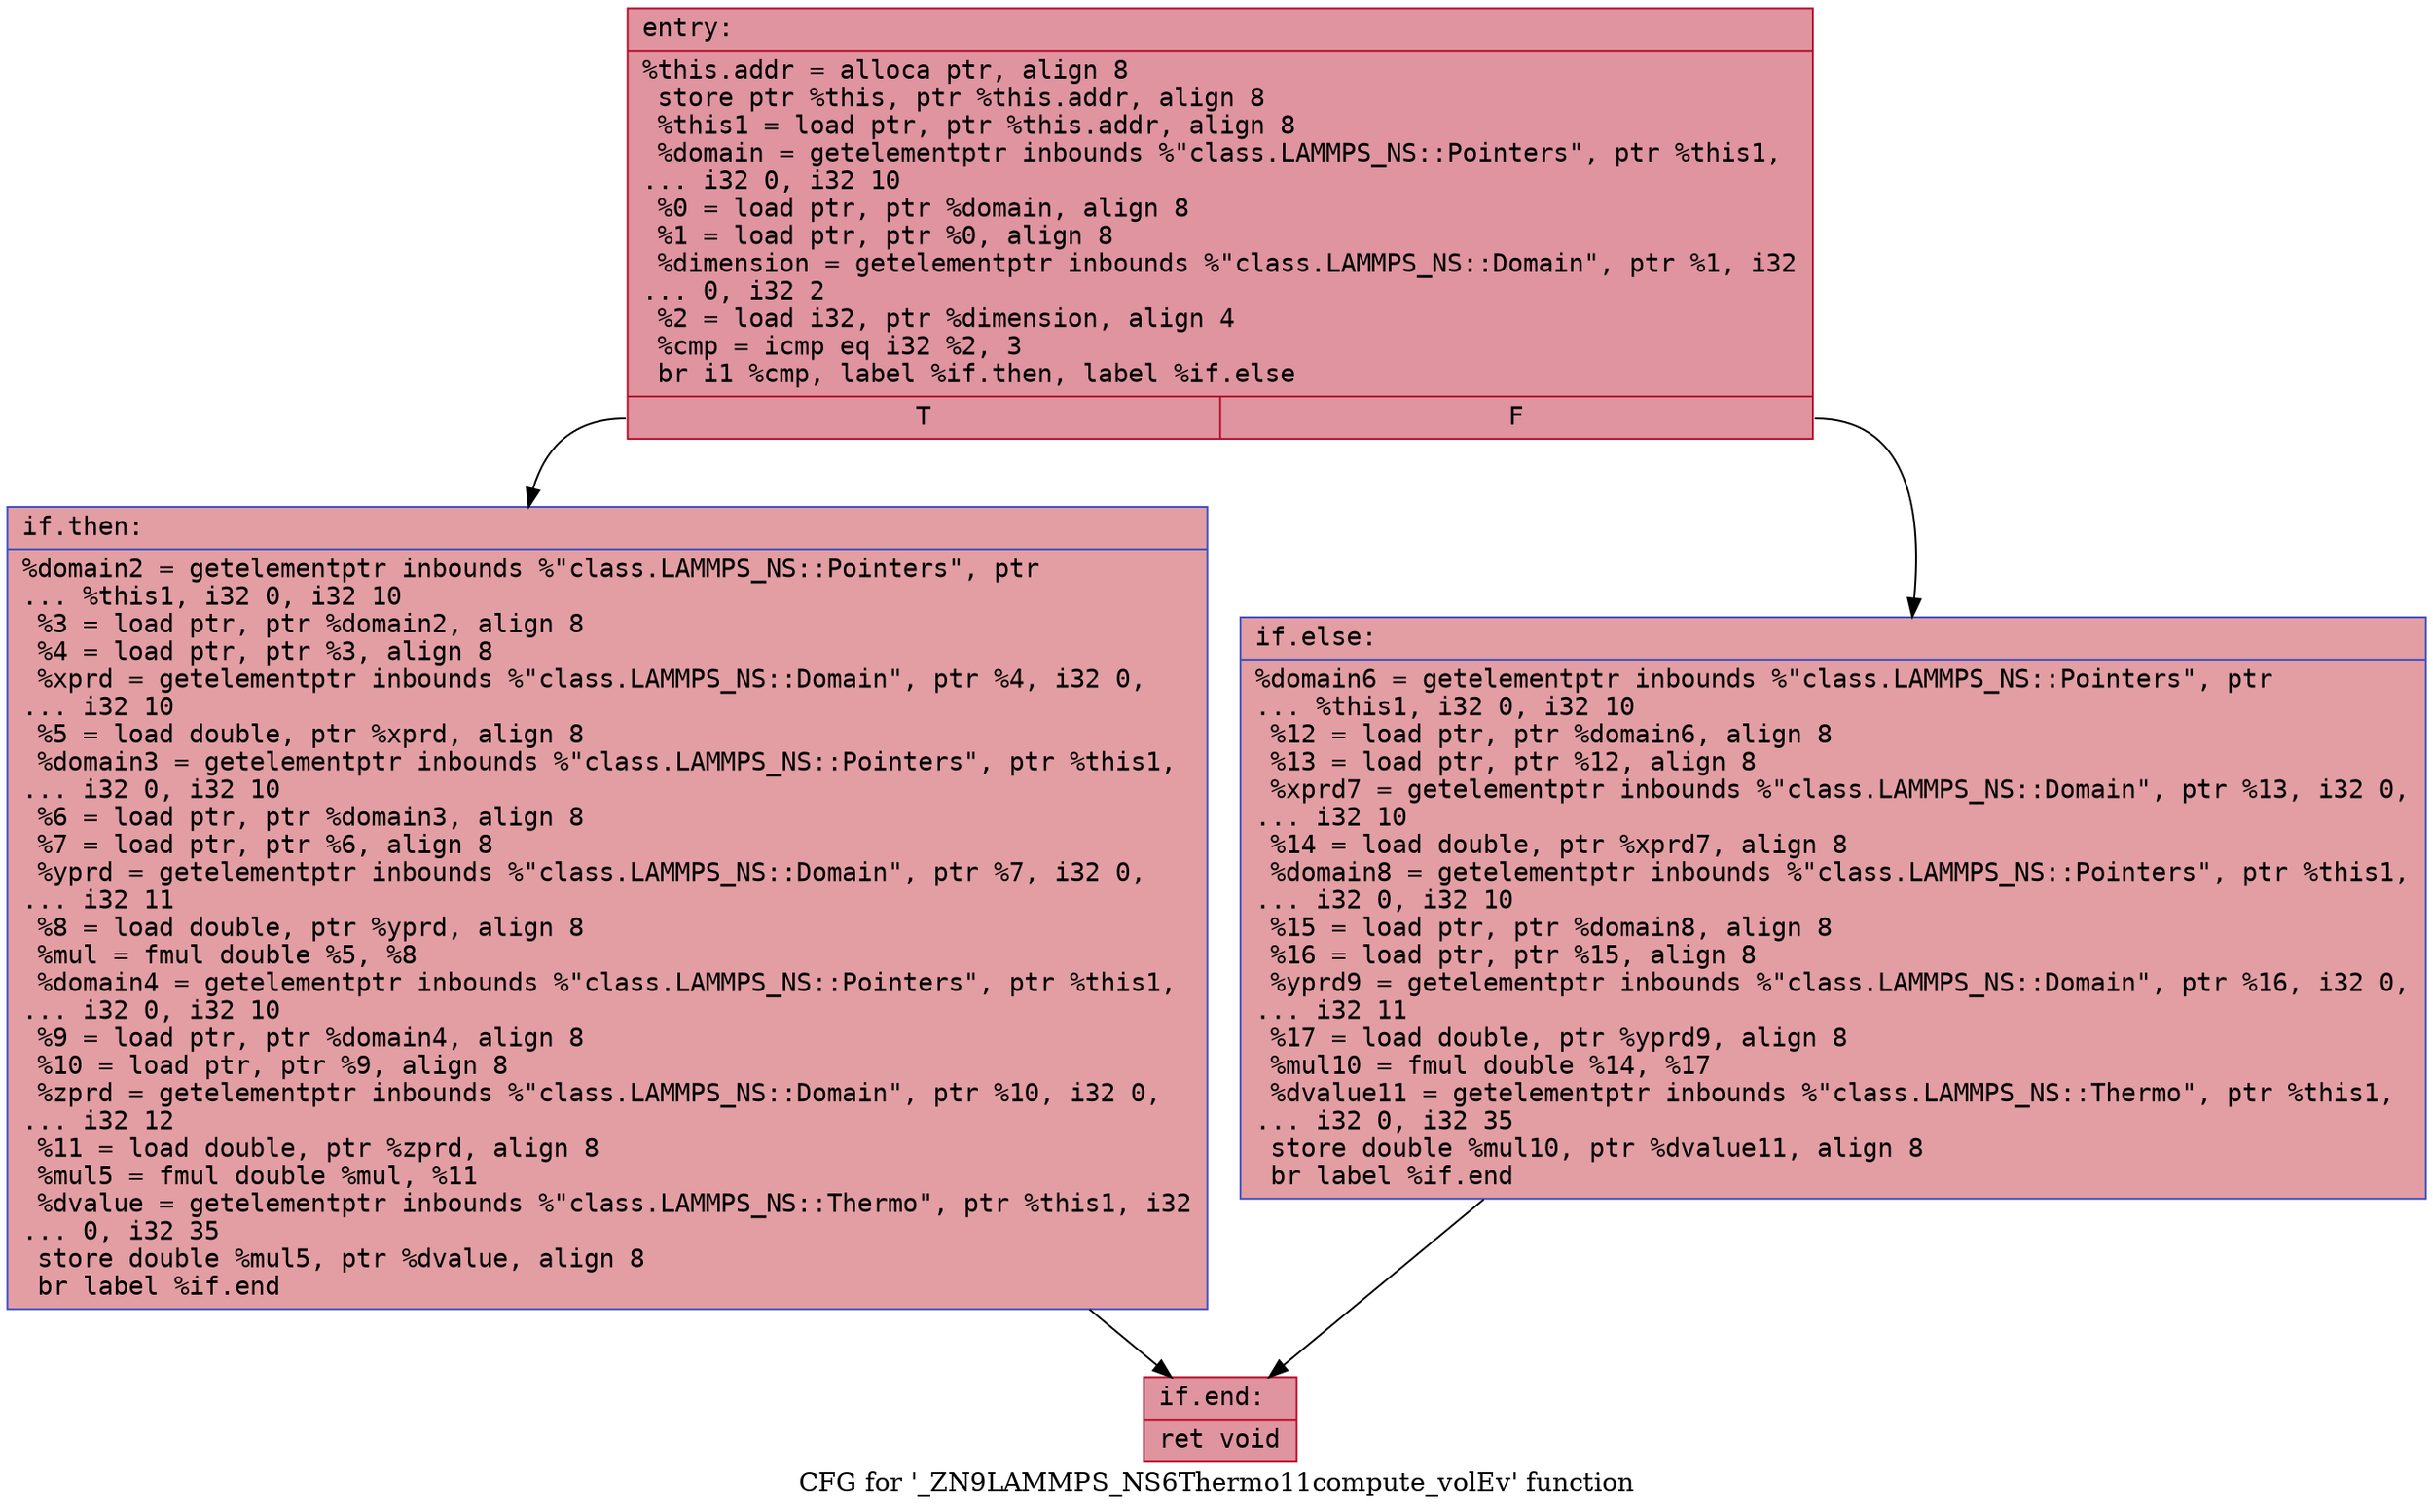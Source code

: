 digraph "CFG for '_ZN9LAMMPS_NS6Thermo11compute_volEv' function" {
	label="CFG for '_ZN9LAMMPS_NS6Thermo11compute_volEv' function";

	Node0x55bd403c8ee0 [shape=record,color="#b70d28ff", style=filled, fillcolor="#b70d2870" fontname="Courier",label="{entry:\l|  %this.addr = alloca ptr, align 8\l  store ptr %this, ptr %this.addr, align 8\l  %this1 = load ptr, ptr %this.addr, align 8\l  %domain = getelementptr inbounds %\"class.LAMMPS_NS::Pointers\", ptr %this1,\l... i32 0, i32 10\l  %0 = load ptr, ptr %domain, align 8\l  %1 = load ptr, ptr %0, align 8\l  %dimension = getelementptr inbounds %\"class.LAMMPS_NS::Domain\", ptr %1, i32\l... 0, i32 2\l  %2 = load i32, ptr %dimension, align 4\l  %cmp = icmp eq i32 %2, 3\l  br i1 %cmp, label %if.then, label %if.else\l|{<s0>T|<s1>F}}"];
	Node0x55bd403c8ee0:s0 -> Node0x55bd403c9450[tooltip="entry -> if.then\nProbability 50.00%" ];
	Node0x55bd403c8ee0:s1 -> Node0x55bd403c94c0[tooltip="entry -> if.else\nProbability 50.00%" ];
	Node0x55bd403c9450 [shape=record,color="#3d50c3ff", style=filled, fillcolor="#be242e70" fontname="Courier",label="{if.then:\l|  %domain2 = getelementptr inbounds %\"class.LAMMPS_NS::Pointers\", ptr\l... %this1, i32 0, i32 10\l  %3 = load ptr, ptr %domain2, align 8\l  %4 = load ptr, ptr %3, align 8\l  %xprd = getelementptr inbounds %\"class.LAMMPS_NS::Domain\", ptr %4, i32 0,\l... i32 10\l  %5 = load double, ptr %xprd, align 8\l  %domain3 = getelementptr inbounds %\"class.LAMMPS_NS::Pointers\", ptr %this1,\l... i32 0, i32 10\l  %6 = load ptr, ptr %domain3, align 8\l  %7 = load ptr, ptr %6, align 8\l  %yprd = getelementptr inbounds %\"class.LAMMPS_NS::Domain\", ptr %7, i32 0,\l... i32 11\l  %8 = load double, ptr %yprd, align 8\l  %mul = fmul double %5, %8\l  %domain4 = getelementptr inbounds %\"class.LAMMPS_NS::Pointers\", ptr %this1,\l... i32 0, i32 10\l  %9 = load ptr, ptr %domain4, align 8\l  %10 = load ptr, ptr %9, align 8\l  %zprd = getelementptr inbounds %\"class.LAMMPS_NS::Domain\", ptr %10, i32 0,\l... i32 12\l  %11 = load double, ptr %zprd, align 8\l  %mul5 = fmul double %mul, %11\l  %dvalue = getelementptr inbounds %\"class.LAMMPS_NS::Thermo\", ptr %this1, i32\l... 0, i32 35\l  store double %mul5, ptr %dvalue, align 8\l  br label %if.end\l}"];
	Node0x55bd403c9450 -> Node0x55bd403ca450[tooltip="if.then -> if.end\nProbability 100.00%" ];
	Node0x55bd403c94c0 [shape=record,color="#3d50c3ff", style=filled, fillcolor="#be242e70" fontname="Courier",label="{if.else:\l|  %domain6 = getelementptr inbounds %\"class.LAMMPS_NS::Pointers\", ptr\l... %this1, i32 0, i32 10\l  %12 = load ptr, ptr %domain6, align 8\l  %13 = load ptr, ptr %12, align 8\l  %xprd7 = getelementptr inbounds %\"class.LAMMPS_NS::Domain\", ptr %13, i32 0,\l... i32 10\l  %14 = load double, ptr %xprd7, align 8\l  %domain8 = getelementptr inbounds %\"class.LAMMPS_NS::Pointers\", ptr %this1,\l... i32 0, i32 10\l  %15 = load ptr, ptr %domain8, align 8\l  %16 = load ptr, ptr %15, align 8\l  %yprd9 = getelementptr inbounds %\"class.LAMMPS_NS::Domain\", ptr %16, i32 0,\l... i32 11\l  %17 = load double, ptr %yprd9, align 8\l  %mul10 = fmul double %14, %17\l  %dvalue11 = getelementptr inbounds %\"class.LAMMPS_NS::Thermo\", ptr %this1,\l... i32 0, i32 35\l  store double %mul10, ptr %dvalue11, align 8\l  br label %if.end\l}"];
	Node0x55bd403c94c0 -> Node0x55bd403ca450[tooltip="if.else -> if.end\nProbability 100.00%" ];
	Node0x55bd403ca450 [shape=record,color="#b70d28ff", style=filled, fillcolor="#b70d2870" fontname="Courier",label="{if.end:\l|  ret void\l}"];
}
